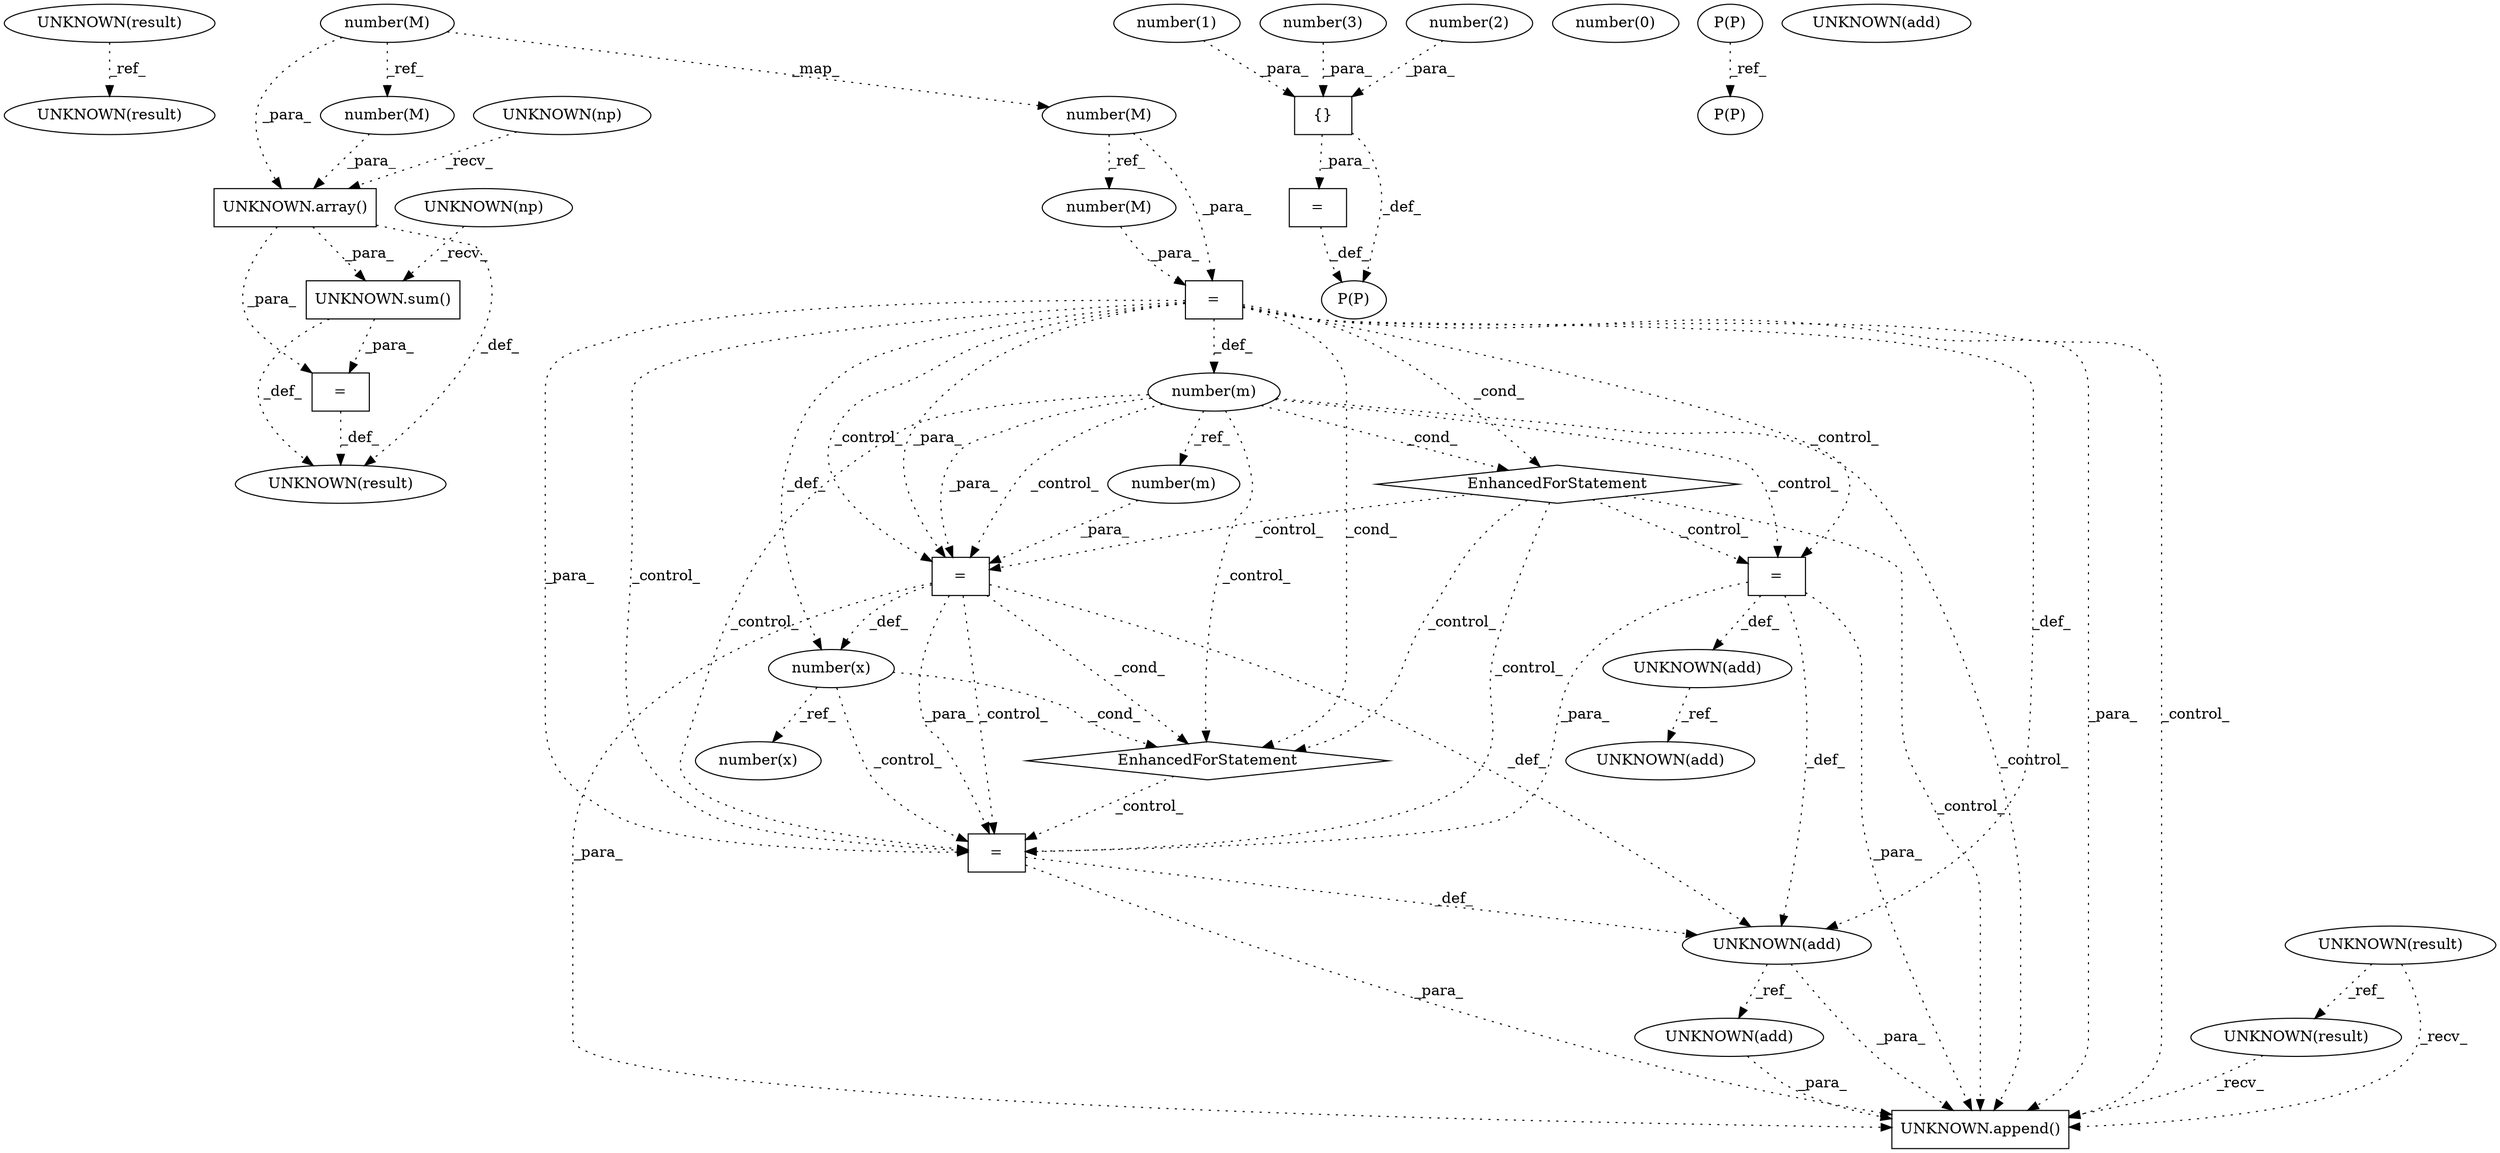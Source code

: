 digraph G {
1 [label="UNKNOWN(result)" shape=ellipse]
2 [label="=" shape=box]
3 [label="number(M)" shape=ellipse]
4 [label="number(1)" shape=ellipse]
5 [label="=" shape=box]
6 [label="=" shape=box]
7 [label="UNKNOWN(add)" shape=ellipse]
8 [label="UNKNOWN(result)" shape=ellipse]
9 [label="=" shape=box]
10 [label="number(x)" shape=ellipse]
11 [label="UNKNOWN.sum()" shape=box]
12 [label="number(0)" shape=ellipse]
13 [label="{}" shape=box]
14 [label="UNKNOWN(add)" shape=ellipse]
15 [label="UNKNOWN(np)" shape=ellipse]
16 [label="UNKNOWN.append()" shape=box]
17 [label="P(P)" shape=ellipse]
18 [label="number(M)" shape=ellipse]
19 [label="EnhancedForStatement" shape=diamond]
20 [label="P(P)" shape=ellipse]
21 [label="UNKNOWN(result)" shape=ellipse]
22 [label="UNKNOWN(add)" shape=ellipse]
23 [label="UNKNOWN.array()" shape=box]
24 [label="P(P)" shape=ellipse]
25 [label="UNKNOWN(result)" shape=ellipse]
26 [label="number(3)" shape=ellipse]
27 [label="=" shape=box]
28 [label="number(m)" shape=ellipse]
29 [label="UNKNOWN(np)" shape=ellipse]
30 [label="number(M)" shape=ellipse]
31 [label="number(M)" shape=ellipse]
32 [label="number(m)" shape=ellipse]
33 [label="=" shape=box]
34 [label="UNKNOWN(add)" shape=ellipse]
35 [label="UNKNOWN(result)" shape=ellipse]
36 [label="number(x)" shape=ellipse]
37 [label="EnhancedForStatement" shape=diamond]
38 [label="number(2)" shape=ellipse]
39 [label="UNKNOWN(add)" shape=ellipse]
11 -> 2 [label="_para_" style=dotted];
23 -> 2 [label="_para_" style=dotted];
18 -> 3 [label="_ref_" style=dotted];
13 -> 5 [label="_para_" style=dotted];
19 -> 6 [label="_control_" style=dotted];
28 -> 6 [label="_control_" style=dotted];
27 -> 6 [label="_control_" style=dotted];
39 -> 7 [label="_ref_" style=dotted];
21 -> 8 [label="_ref_" style=dotted];
37 -> 9 [label="_control_" style=dotted];
6 -> 9 [label="_para_" style=dotted];
33 -> 9 [label="_para_" style=dotted];
27 -> 9 [label="_para_" style=dotted];
19 -> 9 [label="_control_" style=dotted];
36 -> 9 [label="_control_" style=dotted];
33 -> 9 [label="_control_" style=dotted];
27 -> 9 [label="_control_" style=dotted];
28 -> 9 [label="_control_" style=dotted];
36 -> 10 [label="_ref_" style=dotted];
15 -> 11 [label="_recv_" style=dotted];
23 -> 11 [label="_para_" style=dotted];
4 -> 13 [label="_para_" style=dotted];
38 -> 13 [label="_para_" style=dotted];
26 -> 13 [label="_para_" style=dotted];
22 -> 14 [label="_ref_" style=dotted];
19 -> 16 [label="_control_" style=dotted];
8 -> 16 [label="_recv_" style=dotted];
14 -> 16 [label="_para_" style=dotted];
22 -> 16 [label="_para_" style=dotted];
9 -> 16 [label="_para_" style=dotted];
6 -> 16 [label="_para_" style=dotted];
33 -> 16 [label="_para_" style=dotted];
27 -> 16 [label="_para_" style=dotted];
21 -> 16 [label="_recv_" style=dotted];
28 -> 16 [label="_control_" style=dotted];
27 -> 16 [label="_control_" style=dotted];
24 -> 17 [label="_ref_" style=dotted];
31 -> 18 [label="_map_" style=dotted];
28 -> 19 [label="_cond_" style=dotted];
27 -> 19 [label="_cond_" style=dotted];
5 -> 20 [label="_def_" style=dotted];
13 -> 20 [label="_def_" style=dotted];
9 -> 22 [label="_def_" style=dotted];
6 -> 22 [label="_def_" style=dotted];
33 -> 22 [label="_def_" style=dotted];
27 -> 22 [label="_def_" style=dotted];
29 -> 23 [label="_recv_" style=dotted];
30 -> 23 [label="_para_" style=dotted];
31 -> 23 [label="_para_" style=dotted];
2 -> 25 [label="_def_" style=dotted];
11 -> 25 [label="_def_" style=dotted];
23 -> 25 [label="_def_" style=dotted];
3 -> 27 [label="_para_" style=dotted];
18 -> 27 [label="_para_" style=dotted];
27 -> 28 [label="_def_" style=dotted];
31 -> 30 [label="_ref_" style=dotted];
28 -> 32 [label="_ref_" style=dotted];
19 -> 33 [label="_control_" style=dotted];
32 -> 33 [label="_para_" style=dotted];
28 -> 33 [label="_para_" style=dotted];
27 -> 33 [label="_para_" style=dotted];
28 -> 33 [label="_control_" style=dotted];
27 -> 33 [label="_control_" style=dotted];
1 -> 35 [label="_ref_" style=dotted];
33 -> 36 [label="_def_" style=dotted];
27 -> 36 [label="_def_" style=dotted];
19 -> 37 [label="_control_" style=dotted];
36 -> 37 [label="_cond_" style=dotted];
33 -> 37 [label="_cond_" style=dotted];
27 -> 37 [label="_cond_" style=dotted];
28 -> 37 [label="_control_" style=dotted];
6 -> 39 [label="_def_" style=dotted];
}